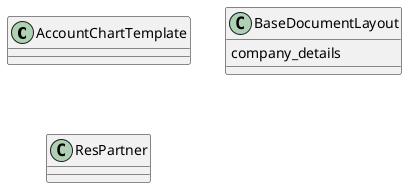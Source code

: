 @startuml classes_l10n_ma
set namespaceSeparator none
class "AccountChartTemplate" as odoo_src.odoo.addons.l10n_ma.models.template_ma.AccountChartTemplate {
}
class "BaseDocumentLayout" as odoo_src.odoo.addons.l10n_ma.models.base_document_layout.BaseDocumentLayout {
  company_details
}
class "ResPartner" as odoo_src.odoo.addons.l10n_ma.models.res_partner.ResPartner {
}
@enduml
